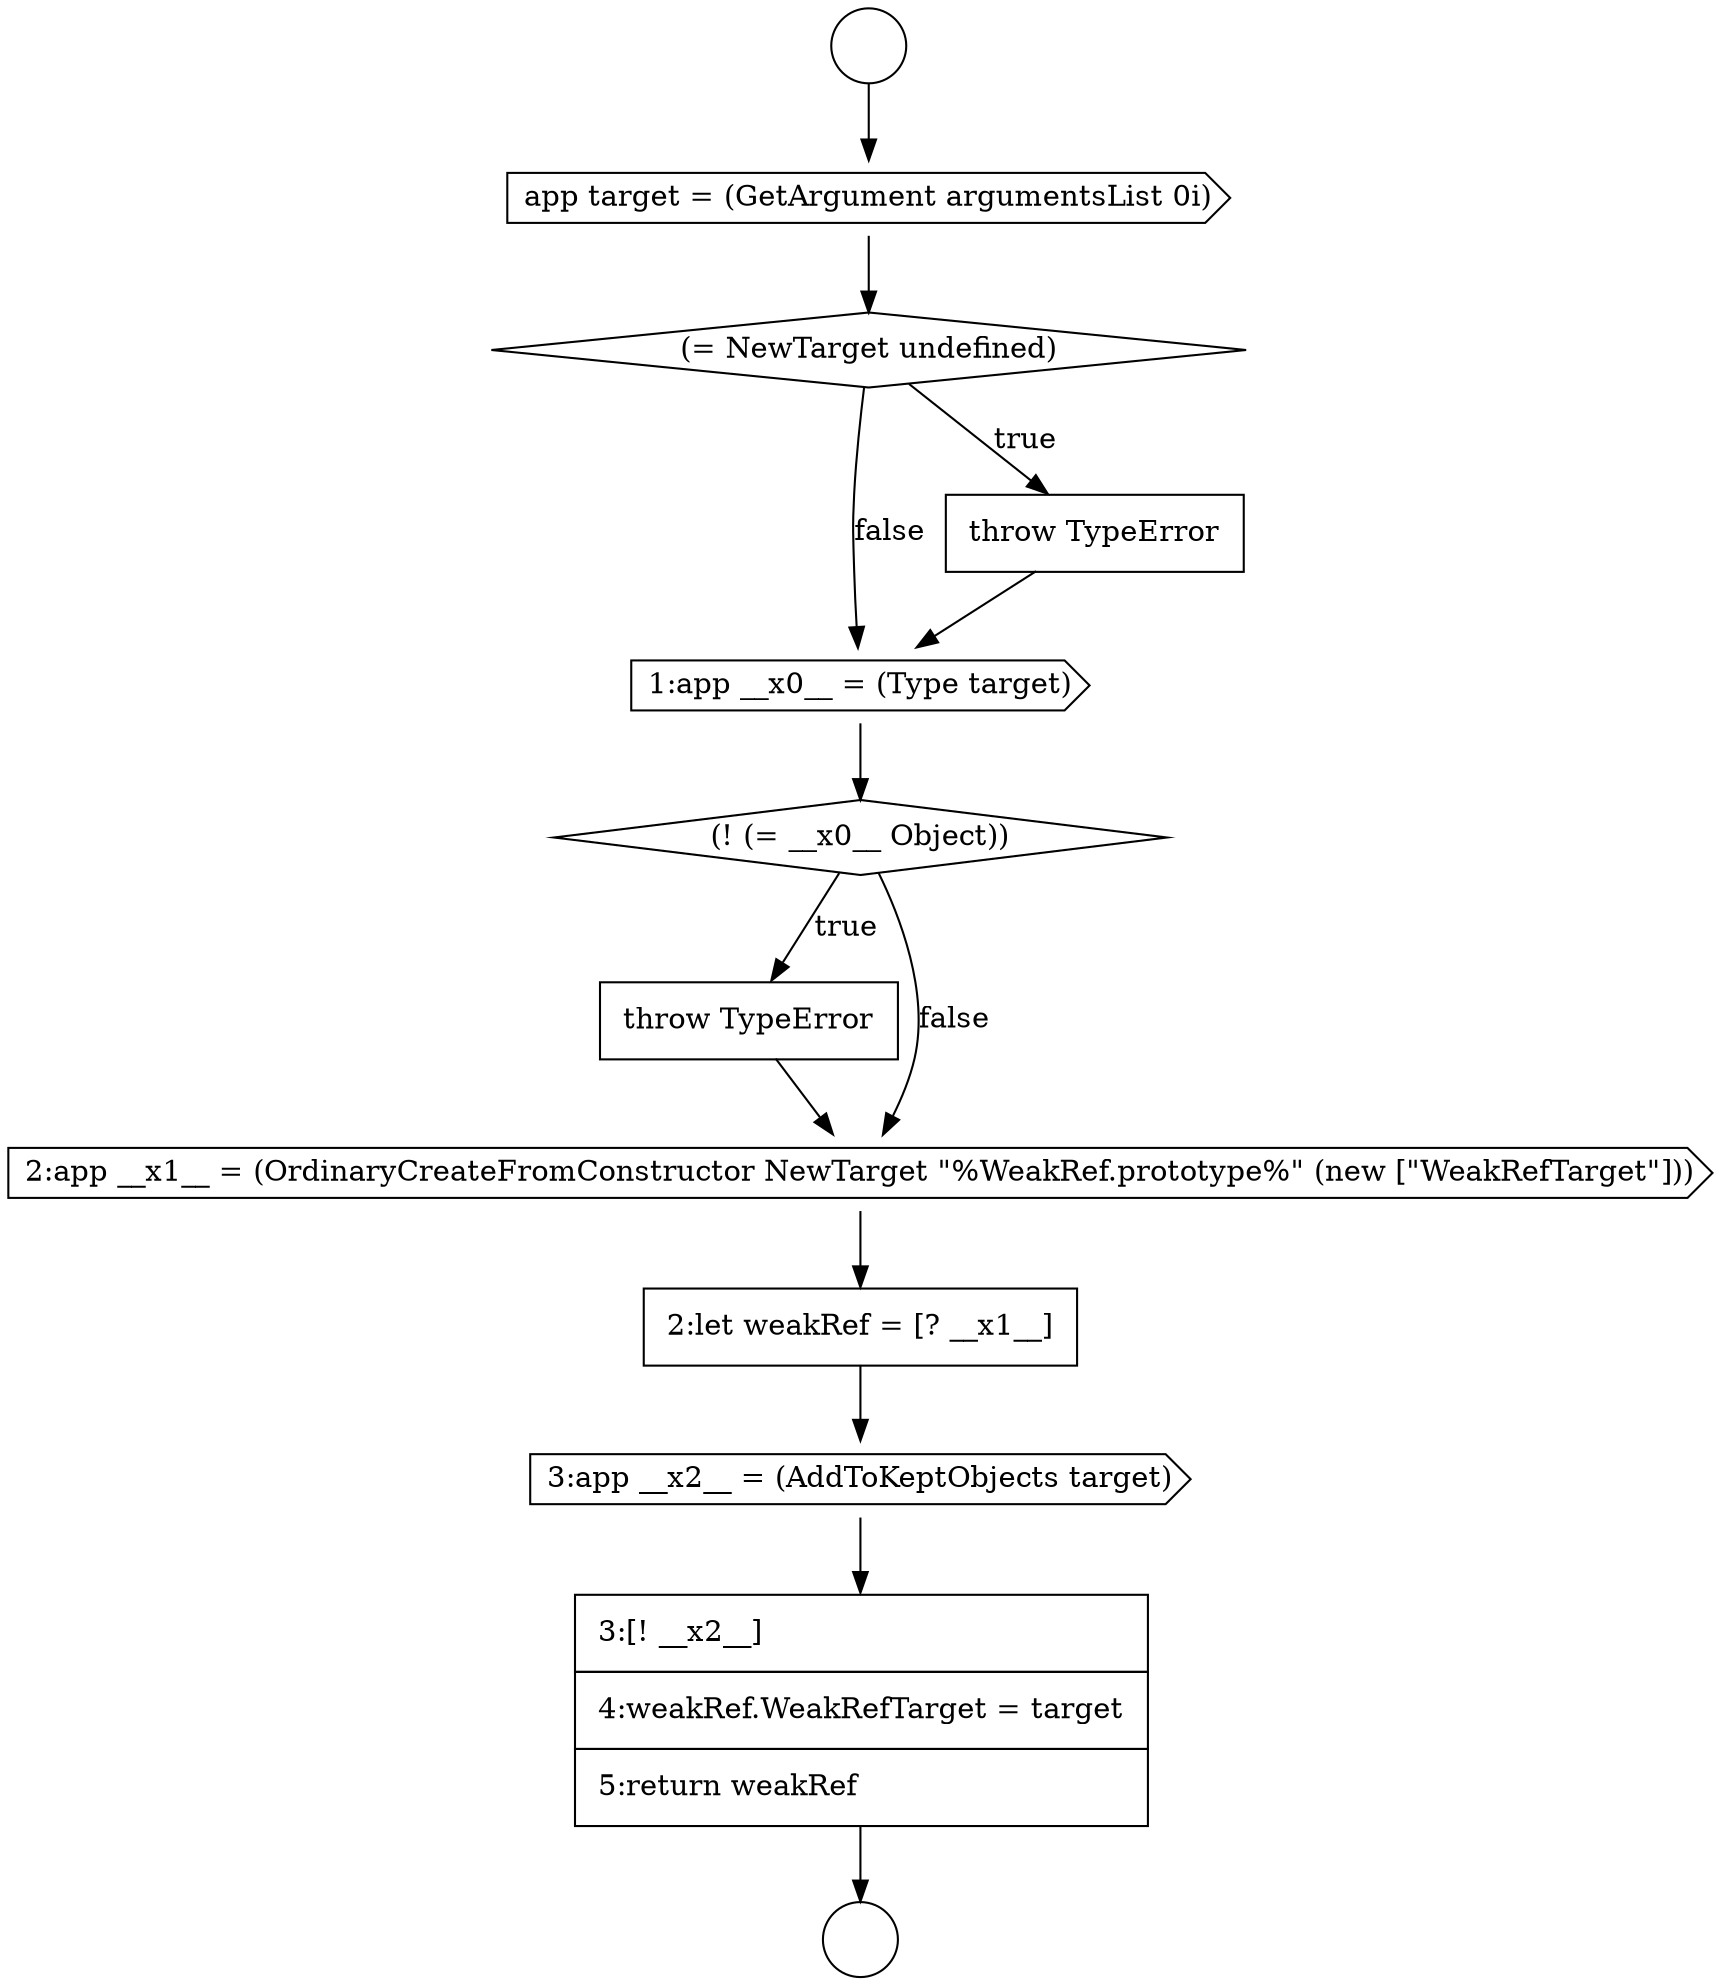 digraph {
  node18429 [shape=cds, label=<<font color="black">app target = (GetArgument argumentsList 0i)</font>> color="black" fillcolor="white" style=filled]
  node18438 [shape=none, margin=0, label=<<font color="black">
    <table border="0" cellborder="1" cellspacing="0" cellpadding="10">
      <tr><td align="left">3:[! __x2__]</td></tr>
      <tr><td align="left">4:weakRef.WeakRefTarget = target</td></tr>
      <tr><td align="left">5:return weakRef</td></tr>
    </table>
  </font>> color="black" fillcolor="white" style=filled]
  node18432 [shape=cds, label=<<font color="black">1:app __x0__ = (Type target)</font>> color="black" fillcolor="white" style=filled]
  node18433 [shape=diamond, label=<<font color="black">(! (= __x0__ Object))</font>> color="black" fillcolor="white" style=filled]
  node18428 [shape=circle label=" " color="black" fillcolor="white" style=filled]
  node18427 [shape=circle label=" " color="black" fillcolor="white" style=filled]
  node18431 [shape=none, margin=0, label=<<font color="black">
    <table border="0" cellborder="1" cellspacing="0" cellpadding="10">
      <tr><td align="left">throw TypeError</td></tr>
    </table>
  </font>> color="black" fillcolor="white" style=filled]
  node18434 [shape=none, margin=0, label=<<font color="black">
    <table border="0" cellborder="1" cellspacing="0" cellpadding="10">
      <tr><td align="left">throw TypeError</td></tr>
    </table>
  </font>> color="black" fillcolor="white" style=filled]
  node18430 [shape=diamond, label=<<font color="black">(= NewTarget undefined)</font>> color="black" fillcolor="white" style=filled]
  node18435 [shape=cds, label=<<font color="black">2:app __x1__ = (OrdinaryCreateFromConstructor NewTarget &quot;%WeakRef.prototype%&quot; (new [&quot;WeakRefTarget&quot;]))</font>> color="black" fillcolor="white" style=filled]
  node18437 [shape=cds, label=<<font color="black">3:app __x2__ = (AddToKeptObjects target)</font>> color="black" fillcolor="white" style=filled]
  node18436 [shape=none, margin=0, label=<<font color="black">
    <table border="0" cellborder="1" cellspacing="0" cellpadding="10">
      <tr><td align="left">2:let weakRef = [? __x1__]</td></tr>
    </table>
  </font>> color="black" fillcolor="white" style=filled]
  node18429 -> node18430 [ color="black"]
  node18435 -> node18436 [ color="black"]
  node18431 -> node18432 [ color="black"]
  node18427 -> node18429 [ color="black"]
  node18434 -> node18435 [ color="black"]
  node18430 -> node18431 [label=<<font color="black">true</font>> color="black"]
  node18430 -> node18432 [label=<<font color="black">false</font>> color="black"]
  node18433 -> node18434 [label=<<font color="black">true</font>> color="black"]
  node18433 -> node18435 [label=<<font color="black">false</font>> color="black"]
  node18438 -> node18428 [ color="black"]
  node18436 -> node18437 [ color="black"]
  node18437 -> node18438 [ color="black"]
  node18432 -> node18433 [ color="black"]
}
